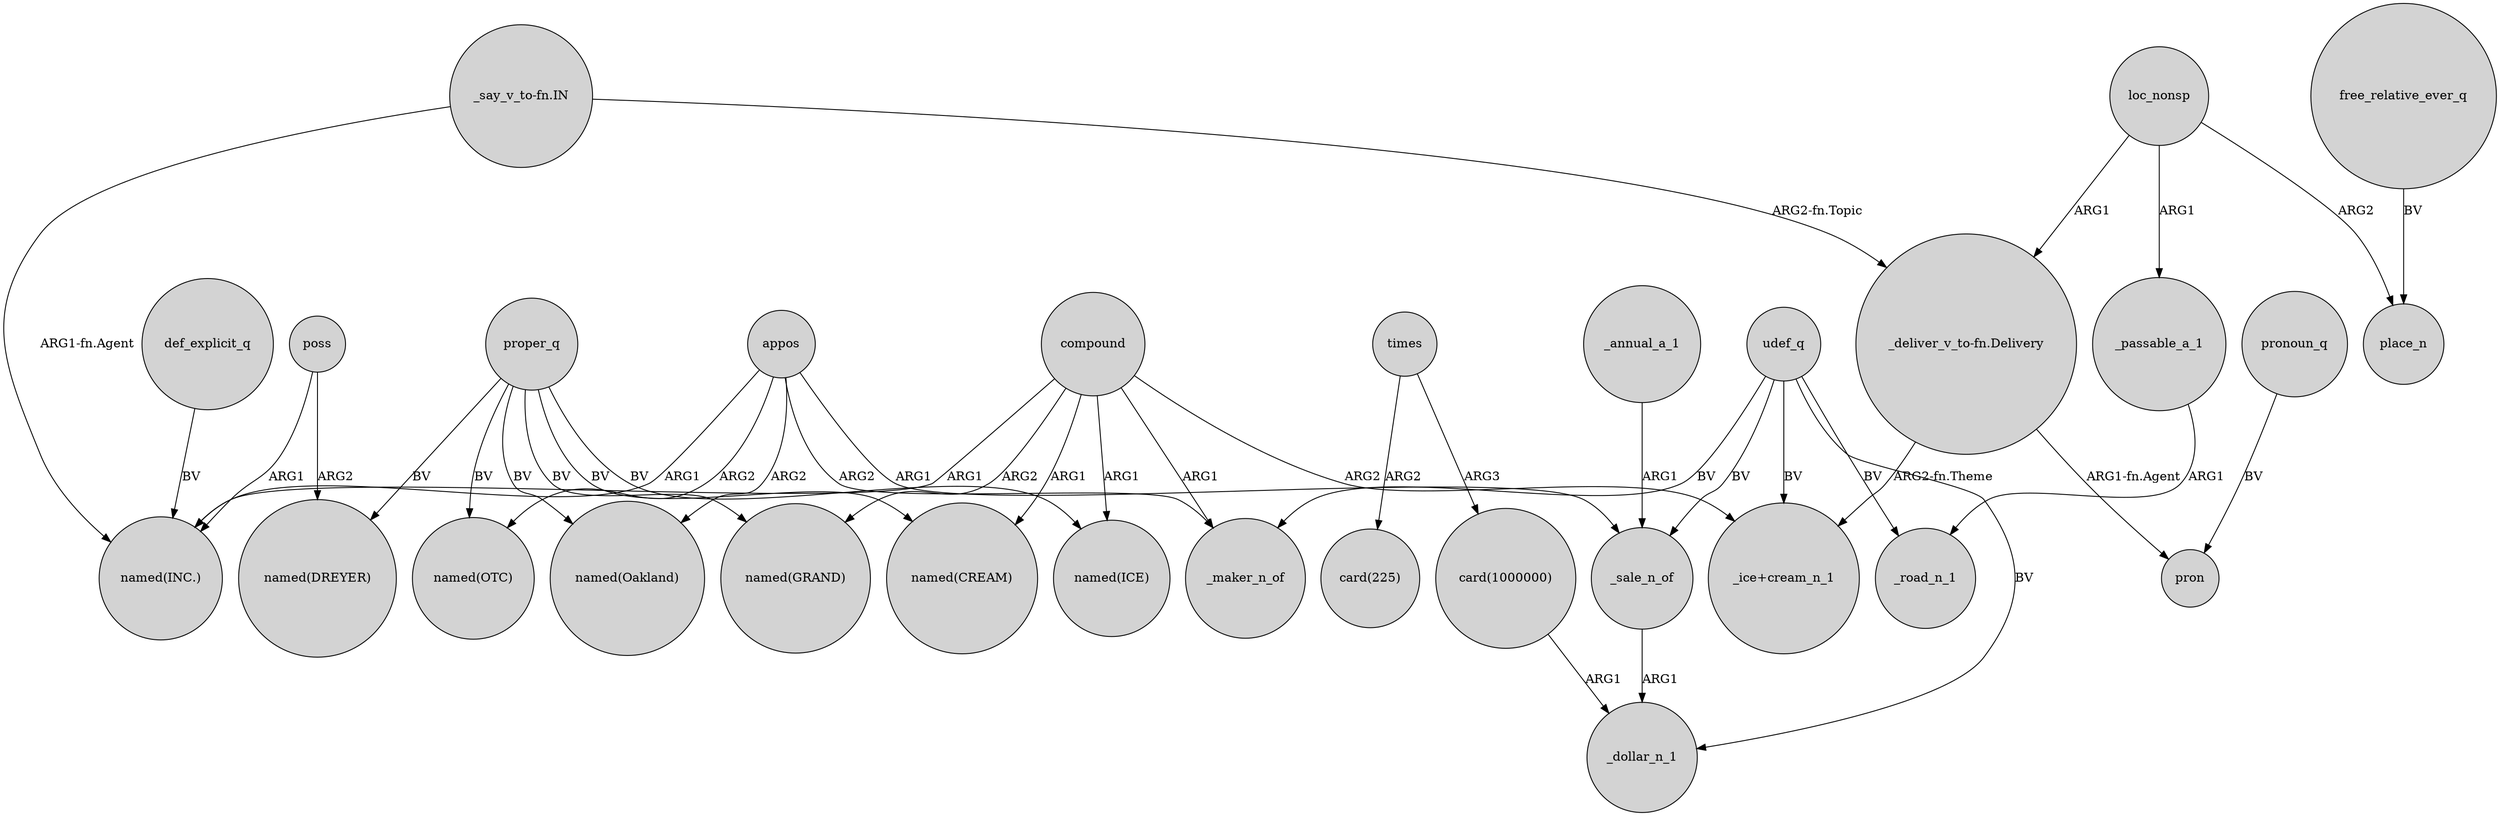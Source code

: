 digraph {
	node [shape=circle style=filled]
	proper_q -> "named(ICE)" [label=BV]
	poss -> "named(DREYER)" [label=ARG2]
	poss -> "named(INC.)" [label=ARG1]
	"card(1000000)" -> _dollar_n_1 [label=ARG1]
	proper_q -> "named(DREYER)" [label=BV]
	appos -> "named(OTC)" [label=ARG2]
	_passable_a_1 -> _road_n_1 [label=ARG1]
	proper_q -> "named(OTC)" [label=BV]
	compound -> _maker_n_of [label=ARG1]
	loc_nonsp -> "_deliver_v_to-fn.Delivery" [label=ARG1]
	"_deliver_v_to-fn.Delivery" -> "_ice+cream_n_1" [label="ARG2-fn.Theme"]
	appos -> "named(INC.)" [label=ARG1]
	compound -> "named(INC.)" [label=ARG1]
	appos -> _maker_n_of [label=ARG2]
	_annual_a_1 -> _sale_n_of [label=ARG1]
	pronoun_q -> pron [label=BV]
	compound -> "named(CREAM)" [label=ARG1]
	appos -> _sale_n_of [label=ARG1]
	times -> "card(225)" [label=ARG2]
	"_deliver_v_to-fn.Delivery" -> pron [label="ARG1-fn.Agent"]
	compound -> "_ice+cream_n_1" [label=ARG2]
	times -> "card(1000000)" [label=ARG3]
	udef_q -> _road_n_1 [label=BV]
	udef_q -> _maker_n_of [label=BV]
	loc_nonsp -> _passable_a_1 [label=ARG1]
	proper_q -> "named(Oakland)" [label=BV]
	"_say_v_to-fn.IN" -> "named(INC.)" [label="ARG1-fn.Agent"]
	proper_q -> "named(CREAM)" [label=BV]
	udef_q -> _sale_n_of [label=BV]
	"_say_v_to-fn.IN" -> "_deliver_v_to-fn.Delivery" [label="ARG2-fn.Topic"]
	free_relative_ever_q -> place_n [label=BV]
	udef_q -> "_ice+cream_n_1" [label=BV]
	loc_nonsp -> place_n [label=ARG2]
	udef_q -> _dollar_n_1 [label=BV]
	appos -> "named(Oakland)" [label=ARG2]
	def_explicit_q -> "named(INC.)" [label=BV]
	compound -> "named(GRAND)" [label=ARG2]
	compound -> "named(ICE)" [label=ARG1]
	proper_q -> "named(GRAND)" [label=BV]
	_sale_n_of -> _dollar_n_1 [label=ARG1]
}
